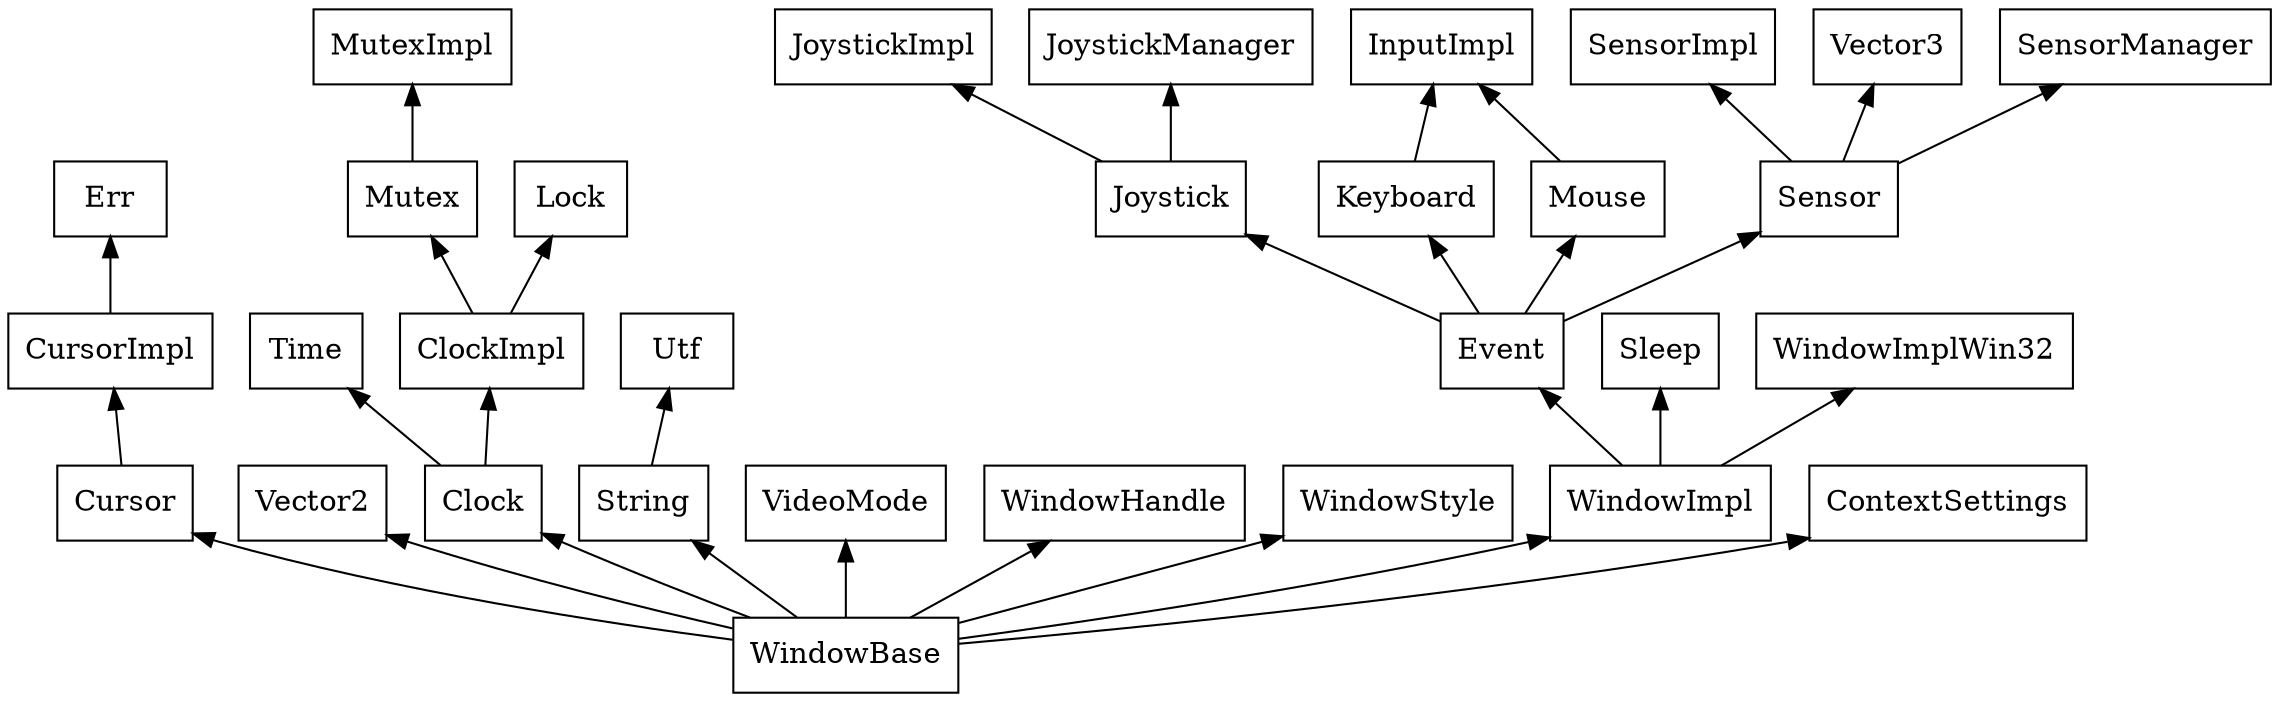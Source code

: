 digraph TTSFML_System {

	rankdir = BT

	node [
		shape = "record"
	]
	
	WindowBase -> Cursor
	WindowBase -> Vector2
	WindowBase -> Clock
	WindowBase -> String
	
	WindowBase -> VideoMode
	WindowBase -> WindowHandle
	WindowBase -> WindowStyle
	
	WindowBase -> WindowImpl
	WindowBase -> ContextSettings
	
	WindowImpl -> Event
	
	WindowImpl -> Sleep
	
	WindowImpl -> WindowImplWin32
	
	Event -> Joystick
	
	Joystick -> JoystickImpl
	Joystick -> JoystickManager
	
	Event -> Keyboard
	Keyboard -> InputImpl
	
	Event -> Mouse
	Mouse -> InputImpl
	
	Event -> Sensor
	Sensor -> SensorImpl
	Sensor -> Vector3
	Sensor -> SensorManager
	
	Cursor -> CursorImpl
	
	CursorImpl -> Err
	
	String -> Utf
	
	Clock -> Time
	
	Clock -> ClockImpl
	
	ClockImpl -> Mutex
	ClockImpl -> Lock
	
	Mutex -> MutexImpl
	
}